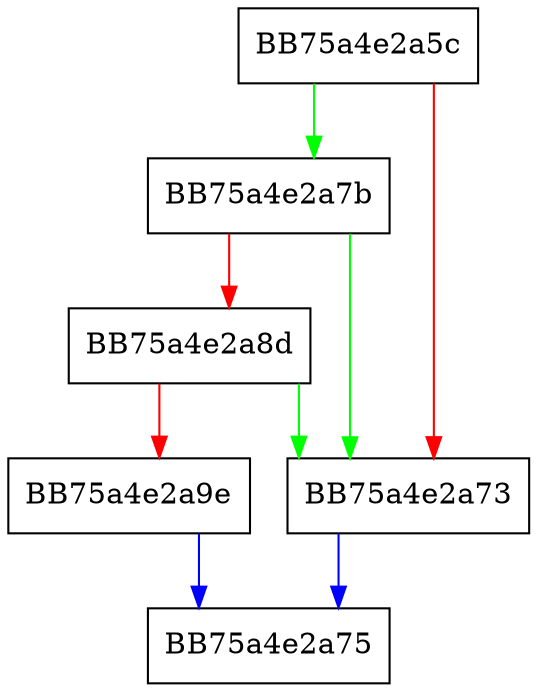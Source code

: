 digraph GetScanReason {
  node [shape="box"];
  graph [splines=ortho];
  BB75a4e2a5c -> BB75a4e2a7b [color="green"];
  BB75a4e2a5c -> BB75a4e2a73 [color="red"];
  BB75a4e2a73 -> BB75a4e2a75 [color="blue"];
  BB75a4e2a7b -> BB75a4e2a73 [color="green"];
  BB75a4e2a7b -> BB75a4e2a8d [color="red"];
  BB75a4e2a8d -> BB75a4e2a73 [color="green"];
  BB75a4e2a8d -> BB75a4e2a9e [color="red"];
  BB75a4e2a9e -> BB75a4e2a75 [color="blue"];
}